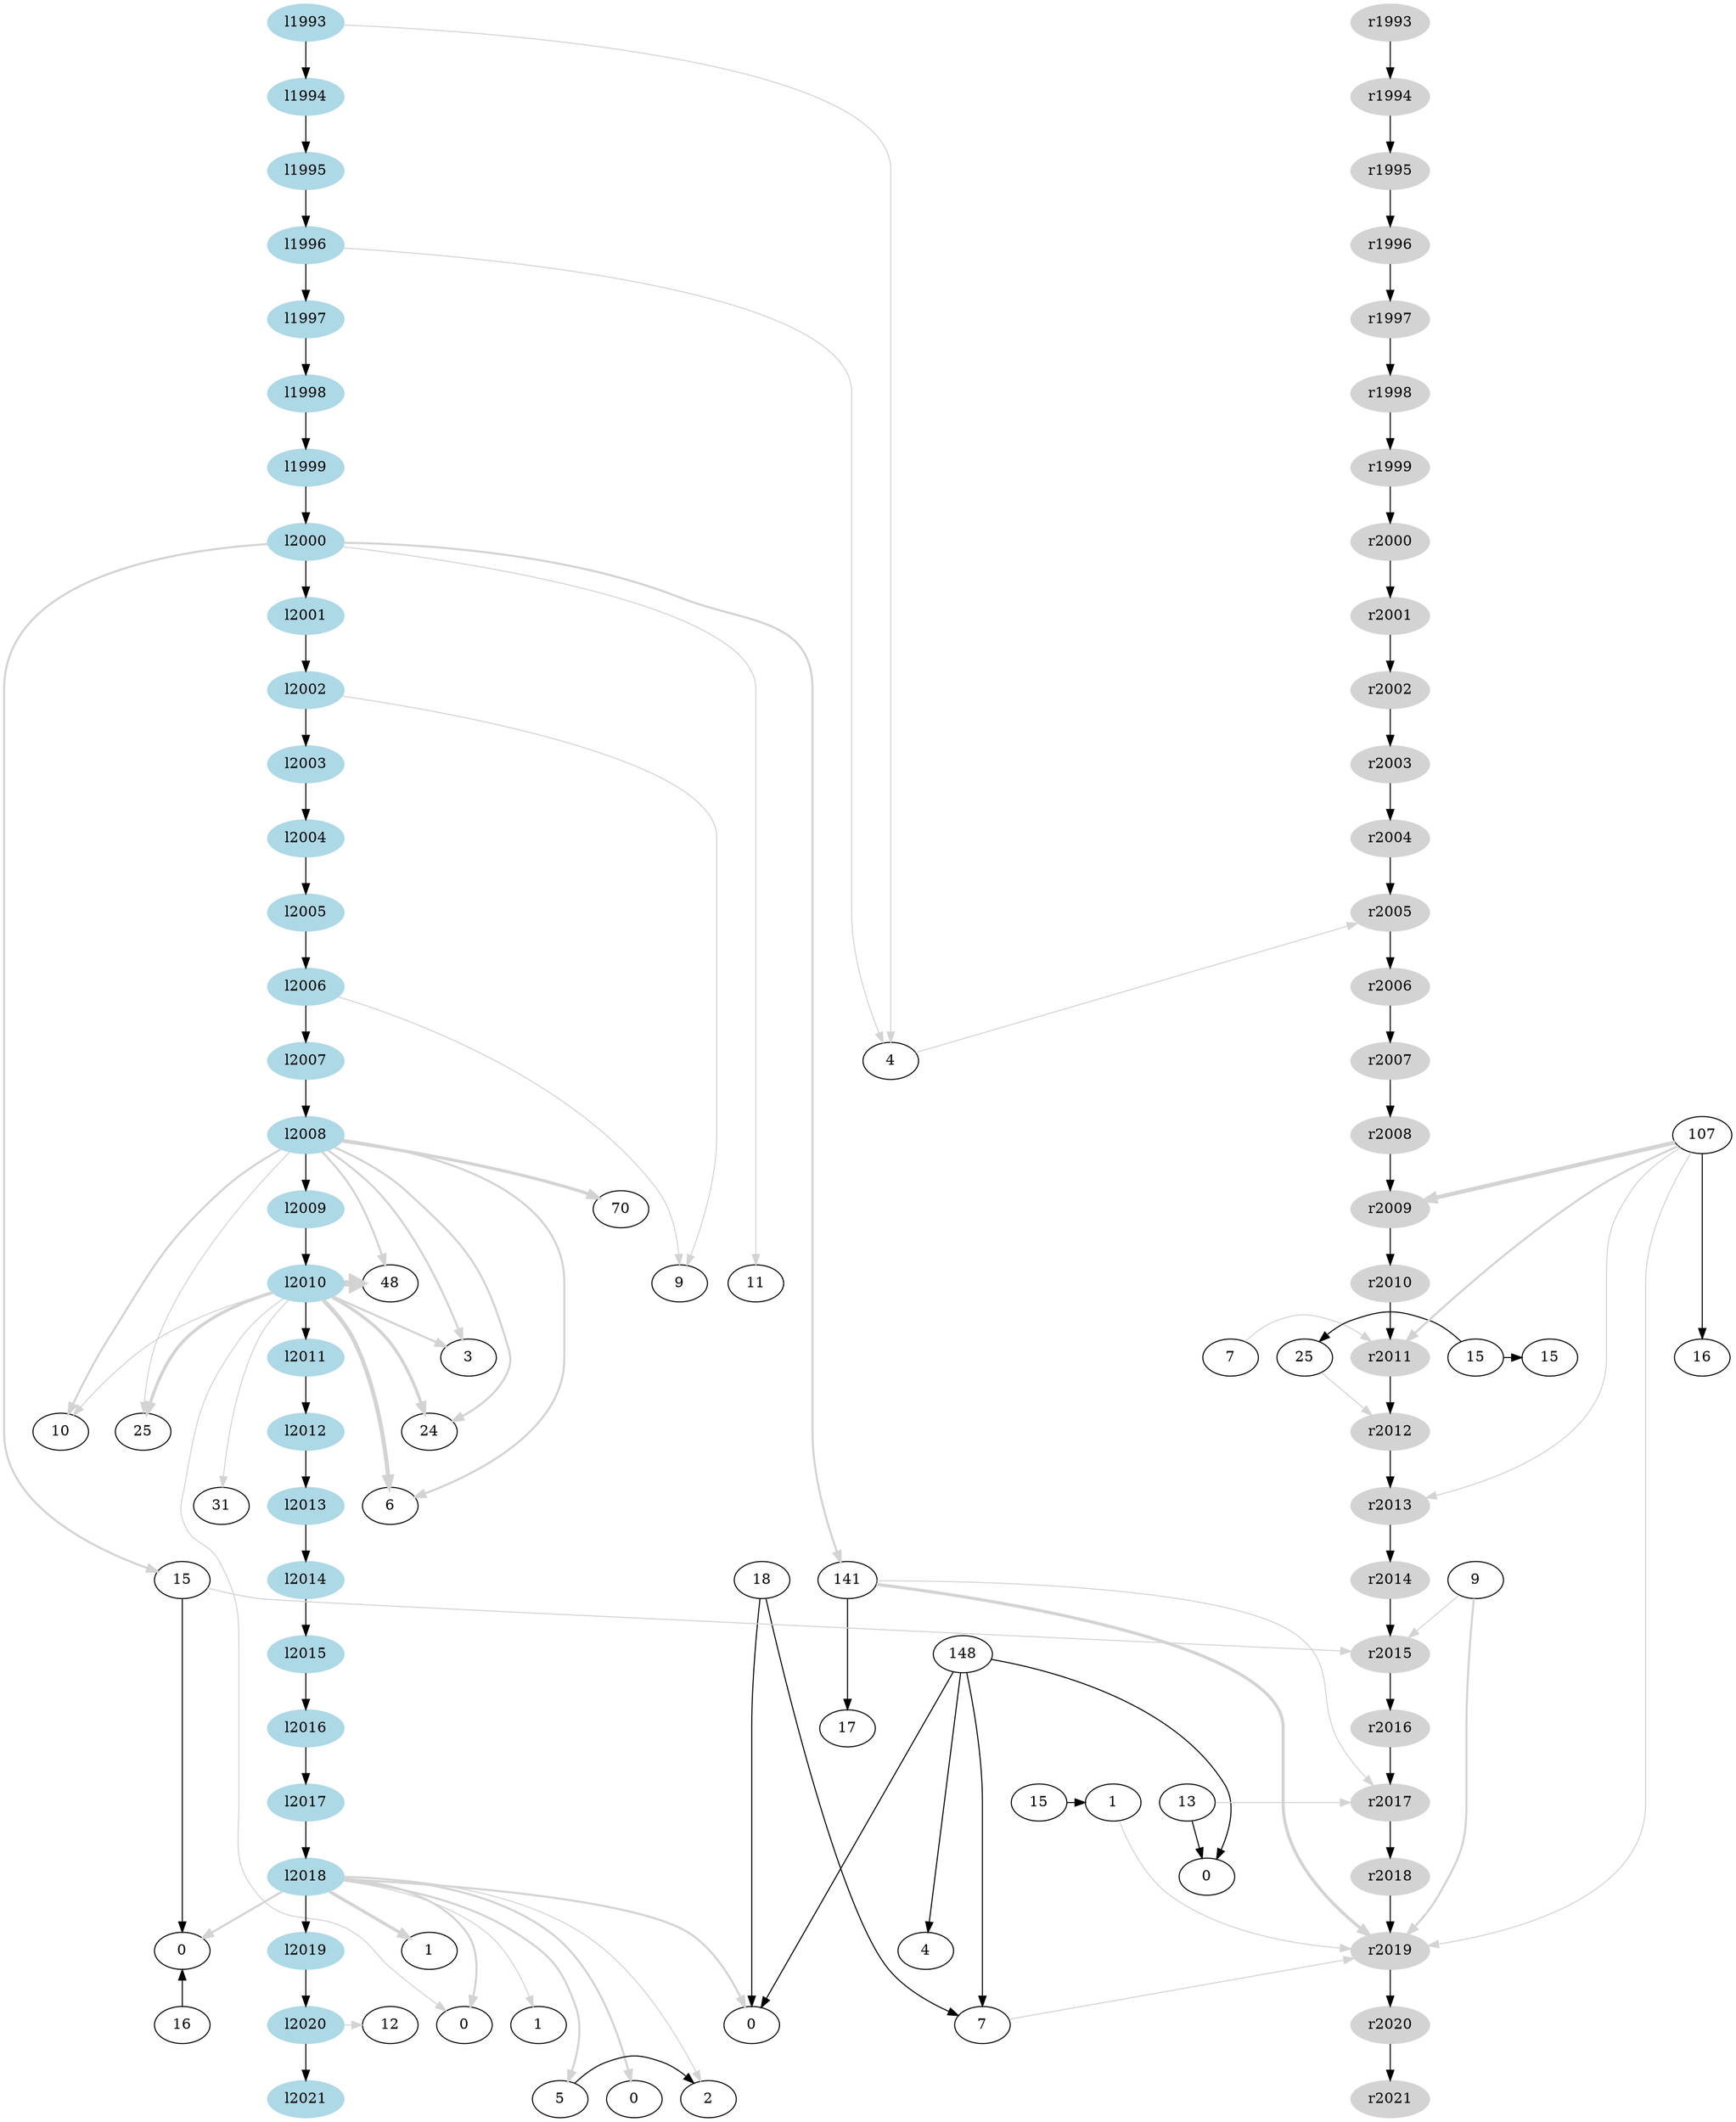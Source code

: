 digraph G {

crossing_type=0
    
subgraph left {
    style=filled
    color=lightgrey
    node [style=filled,color=lightblue]
    l1993->l1994->l1995->l1996->l1997->l1998->l1999->l2000->l2001->l2002->l2003->l2004->l2005->l2006->l2007->l2008->l2009->l2010->l2011->l2012->l2013->l2014->l2015->l2016->l2017->l2018->l2019->l2020->l2021 [weight=10000]
    label = "left"
}

subgraph focus{
    edge [weight=10]
	1581604130 [label="70"]
	172637056 [label="4"]
	1964822736 [label="9"]
	1966269264 [label="25"]
	1982097753 [label="10"]
	1982876325 [label="18"]
	1995192171 [label="31"]
	2019421101 [label="48"]
	2020265427 [label="25"]
	2024129947 [label="11"]
	2049048440 [label="7"]
	2075100598 [label="15"]
	2085715652 [label="9"]
	2138759702 [label="107"]
	2141737314 [label="16"]
	2146001804 [label="15"]
	2150815390 [label="148"]
	2163554907 [label="24"]
	2169881027 [label="6"]
	2223881431 [label="141"]
	2335990354 [label="17"]
	2798514202 [label="4"]
	2949926222 [label="1"]
	2950069681 [label="15"]
	2951651306 [label="0"]
	2952264346 [label="13"]
	2953301452 [label="15"]
	2987317881 [label="1"]
	3004119480 [label="0"]
	3019306262 [label="12"]
	3036762099 [label="0"]
	3090168857 [label="1"]
	3102679845 [label="16"]
	3105298925 [label="7"]
	3114232366 [label="5"]
	3130189993 [label="0"]
	3139281401 [label="0"]
	3152519139 [label="2"]
	69518001 [label="3"]

	2138759702->2141737314
	2950069681->3004119480
	3102679845->3004119480
	2150815390->2798514202
	2150815390->2951651306
	2150815390->3036762099
	2150815390->3105298925
	2223881431->2335990354
	1982876325->3036762099
	1982876325->3105298925
	2952264346->2951651306
	2075100598->1966269264
	2075100598->2146001804
	2953301452->2949926222
	3114232366->3152519139

}

subgraph right {
    style=filled
    color=lightgrey
    node [style=filled,color=lightgrey]
    r1993->r1994->r1995->r1996->r1997->r1998->r1999->r2000->r2001->r2002->r2003->r2004->r2005->r2006->r2007->r2008->r2009->r2010->r2011->r2012->r2013->r2014->r2015->r2016->r2017->r2018->r2019->r2020->r2021 [weight=10000]
    label = "right"
}

{ rank=same l1993 r1993 }
{ rank=same l1994 r1994 }
{ rank=same l1995 r1995 }
{ rank=same l1996 r1996 }
{ rank=same l1997 r1997 }
{ rank=same l1998 r1998 }
{ rank=same l1999 r1999 }
{ rank=same l2000 r2000 }
{ rank=same l2001 r2001 }
{ rank=same l2002 r2002 }
{ rank=same l2003 r2003 }
{ rank=same l2004 r2004 }
{ rank=same l2005 r2005 }
{ rank=same l2006 r2006 }
{ rank=same l2007 r2007 172637056 }
{ rank=same l2008 r2008 2138759702 }
{ rank=same l2009 r2009 1581604130 }
{ rank=same l2010 r2010 1964822736 2019421101 2024129947 }
{ rank=same l2011 r2011 1966269264 2049048440 2075100598 2141737314 2146001804 69518001 }
{ rank=same l2012 r2012 1982097753 2020265427 2163554907 }
{ rank=same l2013 r2013 1995192171 2169881027 }
{ rank=same l2014 r2014 1982876325 2085715652 2223881431 2950069681 }
{ rank=same l2015 r2015 2150815390 }
{ rank=same l2016 r2016 2335990354 }
{ rank=same l2017 r2017 2949926222 2952264346 2953301452 }
{ rank=same l2018 r2018 2951651306 }
{ rank=same l2019 r2019 2798514202 2987317881 3004119480 }
{ rank=same l2020 r2020 3019306262 3036762099 3090168857 3102679845 3105298925 3139281401 }
{ rank=same l2021 r2021 3114232366 3130189993 3152519139 }
l2000->2223881431 [color="lightgray", weight=2, penwidth=2]
l2000->2950069681 [color="lightgray", weight=2, penwidth=2]
l2008->1982097753 [color="lightgray", weight=2, penwidth=2]
l2008->2019421101 [color="lightgray", weight=2, penwidth=2]
l2008->1581604130 [color="lightgray", weight=3, penwidth=3]
l2008->2169881027 [color="lightgray", weight=2, penwidth=2]
l2008->2020265427 [color="lightgray", weight=1, penwidth=1]
l2008->69518001 [color="lightgray", weight=2, penwidth=2]
l2008->2163554907 [color="lightgray", weight=2, penwidth=2]
l2000->2024129947 [color="lightgray", weight=1, penwidth=1]
l2002->1964822736 [color="lightgray", weight=1, penwidth=1]
l2010->2019421101 [color="lightgray", weight=6, penwidth=6]
l2010->2169881027 [color="lightgray", weight=4, penwidth=4]
l2010->2163554907 [color="lightgray", weight=3, penwidth=3]
l2010->2020265427 [color="lightgray", weight=3, penwidth=3]
l2010->1982097753 [color="lightgray", weight=1, penwidth=1]
l2010->69518001 [color="lightgray", weight=2, penwidth=2]
1966269264->r2012 [color="lightgray", weight=1, penwidth=1]
l2010->3139281401 [color="lightgray", weight=1, penwidth=1]
2138759702->r2009 [color="lightgray", weight=4, penwidth=4]
2138759702->r2011 [color="lightgray", weight=2, penwidth=2]
2138759702->r2019 [color="lightgray", weight=1, penwidth=1]
2223881431->r2019 [color="lightgray", weight=3, penwidth=3]
2138759702->r2013 [color="lightgray", weight=1, penwidth=1]
l2018->3004119480 [color="lightgray", weight=2, penwidth=2]
l2018->3130189993 [color="lightgray", weight=2, penwidth=2]
l2018->2987317881 [color="lightgray", weight=3, penwidth=3]
l2018->3139281401 [color="lightgray", weight=2, penwidth=2]
l2018->3114232366 [color="lightgray", weight=2, penwidth=2]
2950069681->r2015 [color="lightgray", weight=1, penwidth=1]
2085715652->r2015 [color="lightgray", weight=1, penwidth=1]
2223881431->r2017 [color="lightgray", weight=1, penwidth=1]
2952264346->r2017 [color="lightgray", weight=1, penwidth=1]
2085715652->r2019 [color="lightgray", weight=2, penwidth=2]
l2018->3036762099 [color="lightgray", weight=2, penwidth=2]
l2018->3090168857 [color="lightgray", weight=1, penwidth=1]
l2006->1964822736 [color="lightgray", weight=1, penwidth=1]
l1993->172637056 [color="lightgray", weight=1, penwidth=1]
l1996->172637056 [color="lightgray", weight=1, penwidth=1]
172637056->r2005 [color="lightgray", weight=1, penwidth=1]
3105298925->r2019 [color="lightgray", weight=1, penwidth=1]
2049048440->r2011 [color="lightgray", weight=1, penwidth=1]
l2018->3152519139 [color="lightgray", weight=1, penwidth=1]
2949926222->r2019 [color="lightgray", weight=1, penwidth=1]
l2020->3019306262 [color="lightgray", weight=1, penwidth=1]
l2010->1995192171 [color="lightgray", weight=1, penwidth=1]
}    